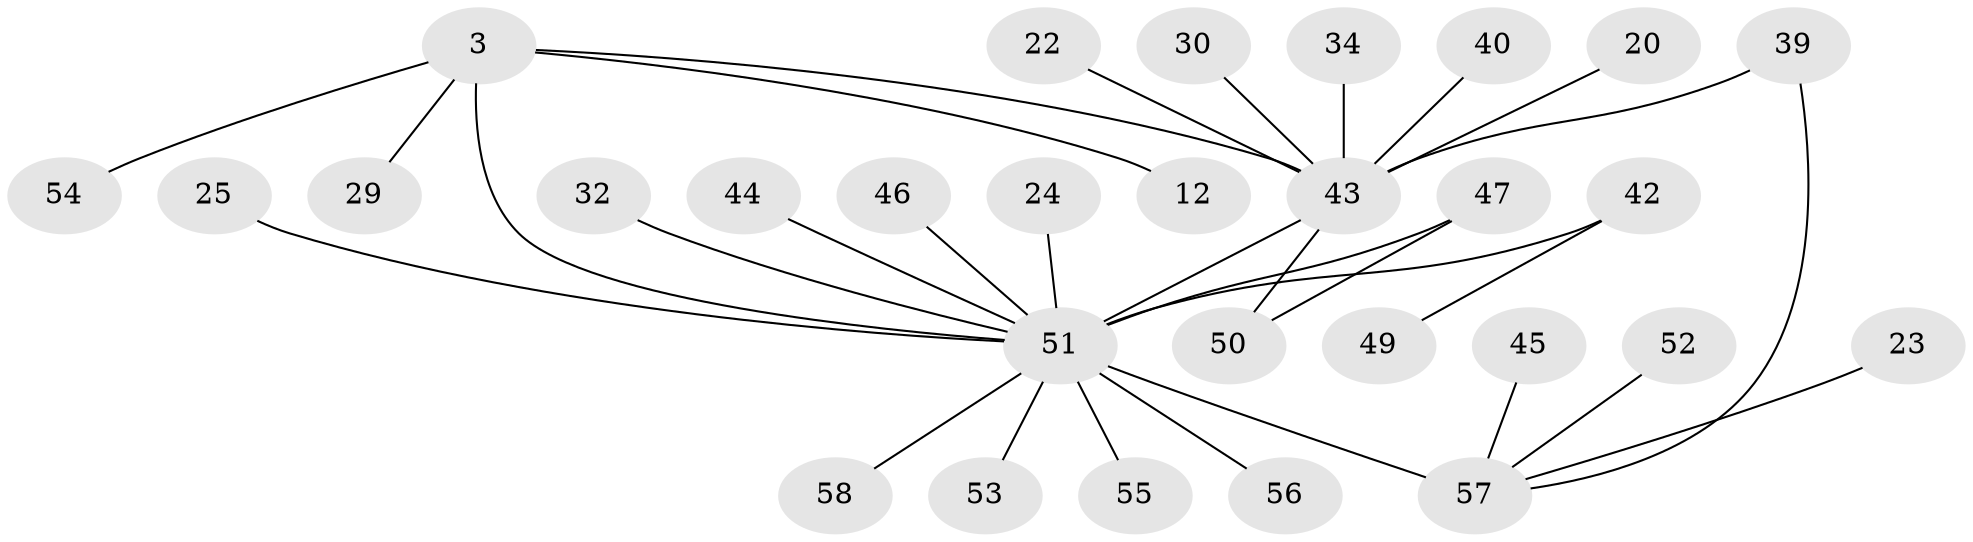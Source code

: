 // original degree distribution, {14: 0.017241379310344827, 3: 0.13793103448275862, 11: 0.017241379310344827, 2: 0.22413793103448276, 1: 0.46551724137931033, 7: 0.034482758620689655, 12: 0.017241379310344827, 4: 0.06896551724137931, 6: 0.017241379310344827}
// Generated by graph-tools (version 1.1) at 2025/52/03/04/25 21:52:03]
// undirected, 29 vertices, 31 edges
graph export_dot {
graph [start="1"]
  node [color=gray90,style=filled];
  3;
  12;
  20;
  22;
  23;
  24 [super="+4"];
  25;
  29;
  30 [super="+21"];
  32;
  34;
  39 [super="+15"];
  40;
  42;
  43 [super="+7+9"];
  44;
  45;
  46;
  47 [super="+37"];
  49;
  50 [super="+27+31"];
  51 [super="+41+19+14+38"];
  52;
  53;
  54;
  55;
  56;
  57 [super="+35+48"];
  58;
  3 -- 12;
  3 -- 29;
  3 -- 54;
  3 -- 51 [weight=4];
  3 -- 43;
  20 -- 43;
  22 -- 43;
  23 -- 57;
  24 -- 51;
  25 -- 51;
  30 -- 43 [weight=2];
  32 -- 51;
  34 -- 43;
  39 -- 57;
  39 -- 43;
  40 -- 43;
  42 -- 49;
  42 -- 51 [weight=2];
  43 -- 51 [weight=2];
  43 -- 50 [weight=2];
  44 -- 51;
  45 -- 57;
  46 -- 51;
  47 -- 51;
  47 -- 50;
  51 -- 57 [weight=4];
  51 -- 53;
  51 -- 55;
  51 -- 56;
  51 -- 58;
  52 -- 57;
}
